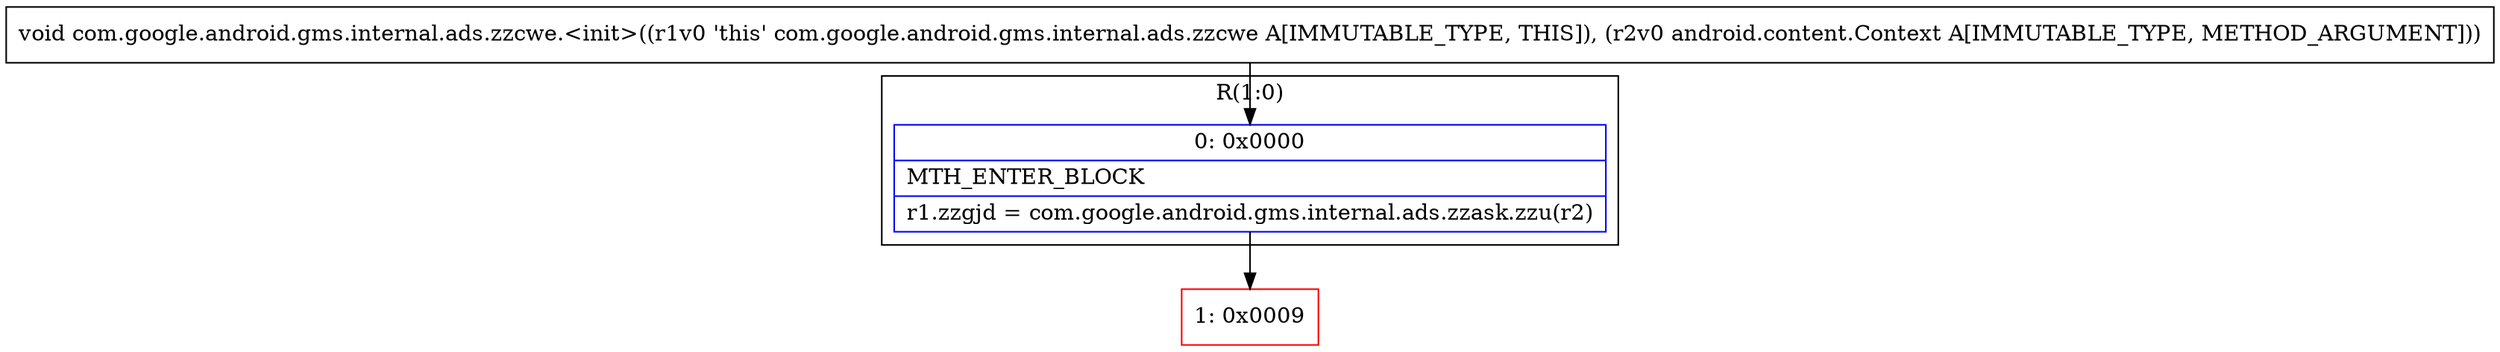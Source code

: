 digraph "CFG forcom.google.android.gms.internal.ads.zzcwe.\<init\>(Landroid\/content\/Context;)V" {
subgraph cluster_Region_1037372889 {
label = "R(1:0)";
node [shape=record,color=blue];
Node_0 [shape=record,label="{0\:\ 0x0000|MTH_ENTER_BLOCK\l|r1.zzgjd = com.google.android.gms.internal.ads.zzask.zzu(r2)\l}"];
}
Node_1 [shape=record,color=red,label="{1\:\ 0x0009}"];
MethodNode[shape=record,label="{void com.google.android.gms.internal.ads.zzcwe.\<init\>((r1v0 'this' com.google.android.gms.internal.ads.zzcwe A[IMMUTABLE_TYPE, THIS]), (r2v0 android.content.Context A[IMMUTABLE_TYPE, METHOD_ARGUMENT])) }"];
MethodNode -> Node_0;
Node_0 -> Node_1;
}

